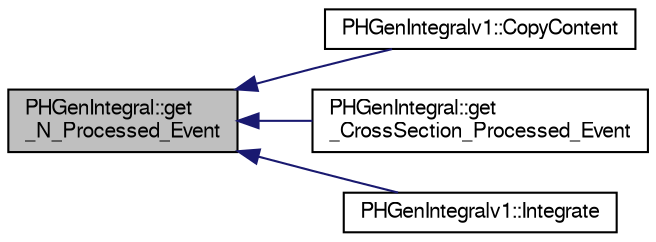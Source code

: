 digraph "PHGenIntegral::get_N_Processed_Event"
{
  bgcolor="transparent";
  edge [fontname="FreeSans",fontsize="10",labelfontname="FreeSans",labelfontsize="10"];
  node [fontname="FreeSans",fontsize="10",shape=record];
  rankdir="LR";
  Node1 [label="PHGenIntegral::get\l_N_Processed_Event",height=0.2,width=0.4,color="black", fillcolor="grey75", style="filled" fontcolor="black"];
  Node1 -> Node2 [dir="back",color="midnightblue",fontsize="10",style="solid",fontname="FreeSans"];
  Node2 [label="PHGenIntegralv1::CopyContent",height=0.2,width=0.4,color="black",URL="$dd/dd1/classPHGenIntegralv1.html#a17e1e970008419cb61fde210784d4caf"];
  Node1 -> Node3 [dir="back",color="midnightblue",fontsize="10",style="solid",fontname="FreeSans"];
  Node3 [label="PHGenIntegral::get\l_CrossSection_Processed_Event",height=0.2,width=0.4,color="black",URL="$d8/d0e/classPHGenIntegral.html#a2d655672dbf38a73326e8b4d0249252c",tooltip="cross sections for the processed events in pb "];
  Node1 -> Node4 [dir="back",color="midnightblue",fontsize="10",style="solid",fontname="FreeSans"];
  Node4 [label="PHGenIntegralv1::Integrate",height=0.2,width=0.4,color="black",URL="$dd/dd1/classPHGenIntegralv1.html#a01c26ea7a843403554dcbe6471df49d9",tooltip="For integral objects, e.g. integrated luminosity counter, integrate with another object from another ..."];
}
